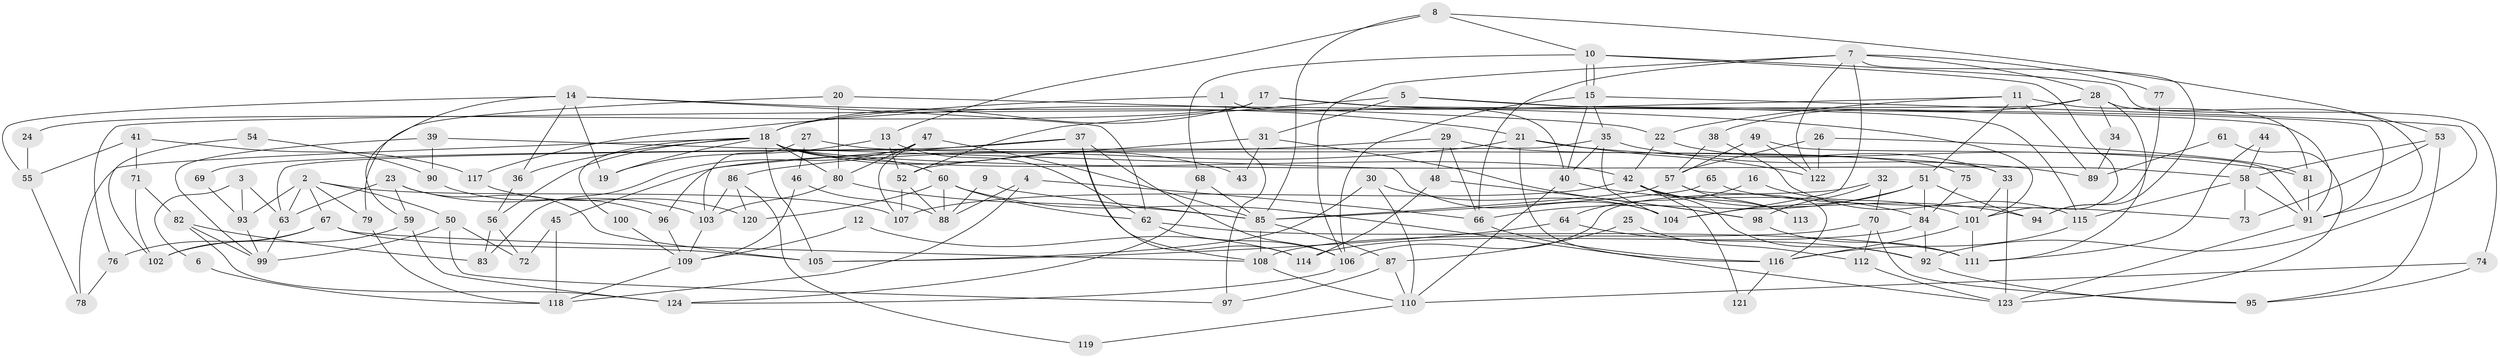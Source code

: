 // Generated by graph-tools (version 1.1) at 2025/14/03/09/25 04:14:54]
// undirected, 124 vertices, 248 edges
graph export_dot {
graph [start="1"]
  node [color=gray90,style=filled];
  1;
  2;
  3;
  4;
  5;
  6;
  7;
  8;
  9;
  10;
  11;
  12;
  13;
  14;
  15;
  16;
  17;
  18;
  19;
  20;
  21;
  22;
  23;
  24;
  25;
  26;
  27;
  28;
  29;
  30;
  31;
  32;
  33;
  34;
  35;
  36;
  37;
  38;
  39;
  40;
  41;
  42;
  43;
  44;
  45;
  46;
  47;
  48;
  49;
  50;
  51;
  52;
  53;
  54;
  55;
  56;
  57;
  58;
  59;
  60;
  61;
  62;
  63;
  64;
  65;
  66;
  67;
  68;
  69;
  70;
  71;
  72;
  73;
  74;
  75;
  76;
  77;
  78;
  79;
  80;
  81;
  82;
  83;
  84;
  85;
  86;
  87;
  88;
  89;
  90;
  91;
  92;
  93;
  94;
  95;
  96;
  97;
  98;
  99;
  100;
  101;
  102;
  103;
  104;
  105;
  106;
  107;
  108;
  109;
  110;
  111;
  112;
  113;
  114;
  115;
  116;
  117;
  118;
  119;
  120;
  121;
  122;
  123;
  124;
  1 -- 18;
  1 -- 40;
  1 -- 97;
  2 -- 67;
  2 -- 50;
  2 -- 63;
  2 -- 79;
  2 -- 93;
  2 -- 107;
  3 -- 93;
  3 -- 63;
  3 -- 6;
  4 -- 66;
  4 -- 118;
  4 -- 88;
  5 -- 91;
  5 -- 115;
  5 -- 31;
  5 -- 52;
  6 -- 118;
  7 -- 104;
  7 -- 122;
  7 -- 28;
  7 -- 66;
  7 -- 77;
  7 -- 94;
  7 -- 106;
  8 -- 10;
  8 -- 13;
  8 -- 53;
  8 -- 85;
  9 -- 88;
  9 -- 85;
  10 -- 74;
  10 -- 15;
  10 -- 15;
  10 -- 68;
  10 -- 101;
  11 -- 81;
  11 -- 51;
  11 -- 22;
  11 -- 89;
  11 -- 117;
  12 -- 114;
  12 -- 109;
  13 -- 62;
  13 -- 52;
  13 -- 19;
  14 -- 36;
  14 -- 62;
  14 -- 19;
  14 -- 21;
  14 -- 55;
  14 -- 59;
  15 -- 106;
  15 -- 35;
  15 -- 40;
  15 -- 92;
  16 -- 64;
  16 -- 101;
  17 -- 101;
  17 -- 18;
  17 -- 24;
  17 -- 91;
  18 -- 42;
  18 -- 19;
  18 -- 36;
  18 -- 43;
  18 -- 56;
  18 -- 58;
  18 -- 60;
  18 -- 78;
  18 -- 80;
  18 -- 100;
  18 -- 105;
  20 -- 80;
  20 -- 22;
  20 -- 79;
  21 -- 116;
  21 -- 81;
  21 -- 86;
  21 -- 122;
  22 -- 42;
  22 -- 33;
  23 -- 63;
  23 -- 59;
  23 -- 103;
  23 -- 105;
  24 -- 55;
  25 -- 87;
  25 -- 112;
  26 -- 57;
  26 -- 81;
  26 -- 122;
  27 -- 103;
  27 -- 33;
  27 -- 46;
  28 -- 38;
  28 -- 34;
  28 -- 76;
  28 -- 91;
  28 -- 111;
  29 -- 48;
  29 -- 66;
  29 -- 45;
  29 -- 75;
  30 -- 105;
  30 -- 104;
  30 -- 110;
  31 -- 52;
  31 -- 43;
  31 -- 98;
  32 -- 70;
  32 -- 106;
  32 -- 98;
  33 -- 101;
  33 -- 123;
  34 -- 89;
  35 -- 63;
  35 -- 40;
  35 -- 89;
  35 -- 104;
  36 -- 56;
  37 -- 106;
  37 -- 108;
  37 -- 69;
  37 -- 96;
  37 -- 114;
  38 -- 115;
  38 -- 57;
  39 -- 104;
  39 -- 99;
  39 -- 90;
  40 -- 84;
  40 -- 110;
  41 -- 55;
  41 -- 117;
  41 -- 71;
  42 -- 107;
  42 -- 94;
  42 -- 92;
  42 -- 113;
  42 -- 121;
  44 -- 58;
  44 -- 111;
  45 -- 118;
  45 -- 72;
  46 -- 88;
  46 -- 109;
  47 -- 107;
  47 -- 85;
  47 -- 80;
  47 -- 83;
  48 -- 98;
  48 -- 114;
  49 -- 91;
  49 -- 122;
  49 -- 57;
  50 -- 97;
  50 -- 72;
  50 -- 99;
  51 -- 66;
  51 -- 84;
  51 -- 94;
  51 -- 104;
  52 -- 88;
  52 -- 107;
  53 -- 58;
  53 -- 73;
  53 -- 95;
  54 -- 90;
  54 -- 102;
  55 -- 78;
  56 -- 83;
  56 -- 72;
  57 -- 85;
  57 -- 113;
  57 -- 116;
  58 -- 91;
  58 -- 73;
  58 -- 115;
  59 -- 124;
  59 -- 102;
  60 -- 123;
  60 -- 62;
  60 -- 88;
  60 -- 120;
  61 -- 123;
  61 -- 89;
  62 -- 111;
  62 -- 106;
  63 -- 99;
  64 -- 92;
  64 -- 105;
  65 -- 73;
  65 -- 85;
  66 -- 116;
  67 -- 108;
  67 -- 105;
  67 -- 76;
  67 -- 102;
  68 -- 85;
  68 -- 124;
  69 -- 93;
  70 -- 95;
  70 -- 108;
  70 -- 112;
  71 -- 102;
  71 -- 82;
  74 -- 95;
  74 -- 110;
  75 -- 84;
  76 -- 78;
  77 -- 94;
  79 -- 118;
  80 -- 85;
  80 -- 103;
  81 -- 91;
  82 -- 124;
  82 -- 83;
  82 -- 99;
  84 -- 92;
  84 -- 114;
  85 -- 87;
  85 -- 108;
  86 -- 103;
  86 -- 119;
  86 -- 120;
  87 -- 110;
  87 -- 97;
  90 -- 96;
  91 -- 123;
  92 -- 95;
  93 -- 99;
  96 -- 109;
  98 -- 111;
  100 -- 109;
  101 -- 111;
  101 -- 116;
  103 -- 109;
  106 -- 124;
  108 -- 110;
  109 -- 118;
  110 -- 119;
  112 -- 123;
  115 -- 116;
  116 -- 121;
  117 -- 120;
}
